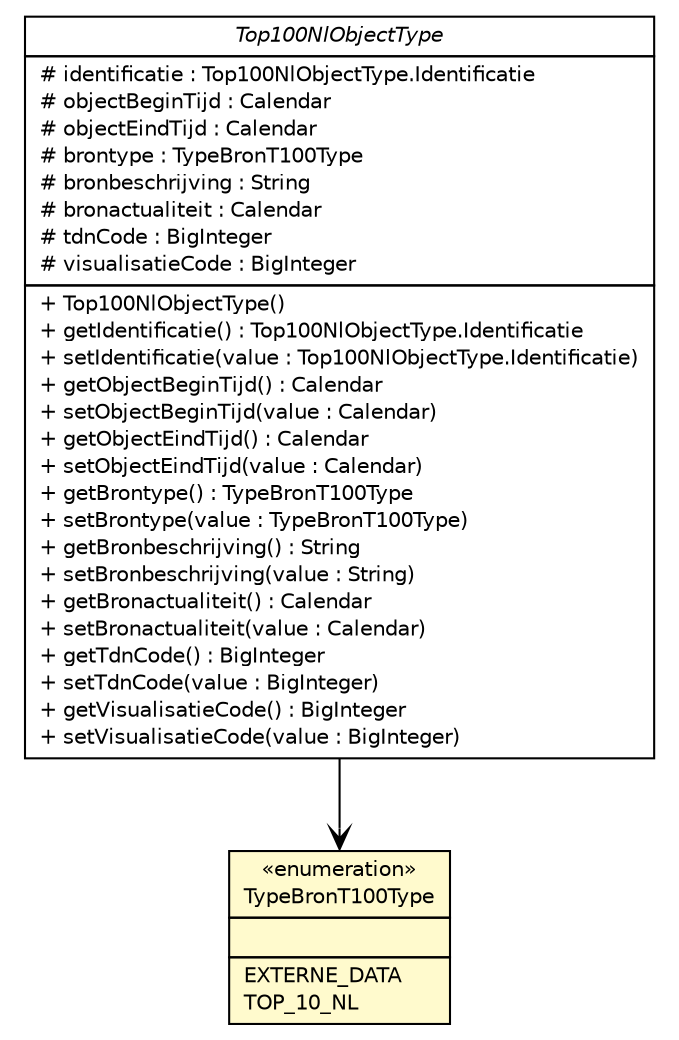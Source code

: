 #!/usr/local/bin/dot
#
# Class diagram 
# Generated by UMLGraph version R5_6-24-gf6e263 (http://www.umlgraph.org/)
#

digraph G {
	edge [fontname="Helvetica",fontsize=10,labelfontname="Helvetica",labelfontsize=10];
	node [fontname="Helvetica",fontsize=10,shape=plaintext];
	nodesep=0.25;
	ranksep=0.5;
	// nl.b3p.topnl.top100nl.TypeBronT100Type
	c38905 [label=<<table title="nl.b3p.topnl.top100nl.TypeBronT100Type" border="0" cellborder="1" cellspacing="0" cellpadding="2" port="p" bgcolor="lemonChiffon" href="./TypeBronT100Type.html">
		<tr><td><table border="0" cellspacing="0" cellpadding="1">
<tr><td align="center" balign="center"> &#171;enumeration&#187; </td></tr>
<tr><td align="center" balign="center"> TypeBronT100Type </td></tr>
		</table></td></tr>
		<tr><td><table border="0" cellspacing="0" cellpadding="1">
<tr><td align="left" balign="left">  </td></tr>
		</table></td></tr>
		<tr><td><table border="0" cellspacing="0" cellpadding="1">
<tr><td align="left" balign="left"> EXTERNE_DATA </td></tr>
<tr><td align="left" balign="left"> TOP_10_NL </td></tr>
		</table></td></tr>
		</table>>, URL="./TypeBronT100Type.html", fontname="Helvetica", fontcolor="black", fontsize=10.0];
	// nl.b3p.topnl.top100nl.Top100NlObjectType
	c38953 [label=<<table title="nl.b3p.topnl.top100nl.Top100NlObjectType" border="0" cellborder="1" cellspacing="0" cellpadding="2" port="p" href="./Top100NlObjectType.html">
		<tr><td><table border="0" cellspacing="0" cellpadding="1">
<tr><td align="center" balign="center"><font face="Helvetica-Oblique"> Top100NlObjectType </font></td></tr>
		</table></td></tr>
		<tr><td><table border="0" cellspacing="0" cellpadding="1">
<tr><td align="left" balign="left"> # identificatie : Top100NlObjectType.Identificatie </td></tr>
<tr><td align="left" balign="left"> # objectBeginTijd : Calendar </td></tr>
<tr><td align="left" balign="left"> # objectEindTijd : Calendar </td></tr>
<tr><td align="left" balign="left"> # brontype : TypeBronT100Type </td></tr>
<tr><td align="left" balign="left"> # bronbeschrijving : String </td></tr>
<tr><td align="left" balign="left"> # bronactualiteit : Calendar </td></tr>
<tr><td align="left" balign="left"> # tdnCode : BigInteger </td></tr>
<tr><td align="left" balign="left"> # visualisatieCode : BigInteger </td></tr>
		</table></td></tr>
		<tr><td><table border="0" cellspacing="0" cellpadding="1">
<tr><td align="left" balign="left"> + Top100NlObjectType() </td></tr>
<tr><td align="left" balign="left"> + getIdentificatie() : Top100NlObjectType.Identificatie </td></tr>
<tr><td align="left" balign="left"> + setIdentificatie(value : Top100NlObjectType.Identificatie) </td></tr>
<tr><td align="left" balign="left"> + getObjectBeginTijd() : Calendar </td></tr>
<tr><td align="left" balign="left"> + setObjectBeginTijd(value : Calendar) </td></tr>
<tr><td align="left" balign="left"> + getObjectEindTijd() : Calendar </td></tr>
<tr><td align="left" balign="left"> + setObjectEindTijd(value : Calendar) </td></tr>
<tr><td align="left" balign="left"> + getBrontype() : TypeBronT100Type </td></tr>
<tr><td align="left" balign="left"> + setBrontype(value : TypeBronT100Type) </td></tr>
<tr><td align="left" balign="left"> + getBronbeschrijving() : String </td></tr>
<tr><td align="left" balign="left"> + setBronbeschrijving(value : String) </td></tr>
<tr><td align="left" balign="left"> + getBronactualiteit() : Calendar </td></tr>
<tr><td align="left" balign="left"> + setBronactualiteit(value : Calendar) </td></tr>
<tr><td align="left" balign="left"> + getTdnCode() : BigInteger </td></tr>
<tr><td align="left" balign="left"> + setTdnCode(value : BigInteger) </td></tr>
<tr><td align="left" balign="left"> + getVisualisatieCode() : BigInteger </td></tr>
<tr><td align="left" balign="left"> + setVisualisatieCode(value : BigInteger) </td></tr>
		</table></td></tr>
		</table>>, URL="./Top100NlObjectType.html", fontname="Helvetica", fontcolor="black", fontsize=10.0];
	// nl.b3p.topnl.top100nl.Top100NlObjectType NAVASSOC nl.b3p.topnl.top100nl.TypeBronT100Type
	c38953:p -> c38905:p [taillabel="", label="", headlabel="", fontname="Helvetica", fontcolor="black", fontsize=10.0, color="black", arrowhead=open];
}

